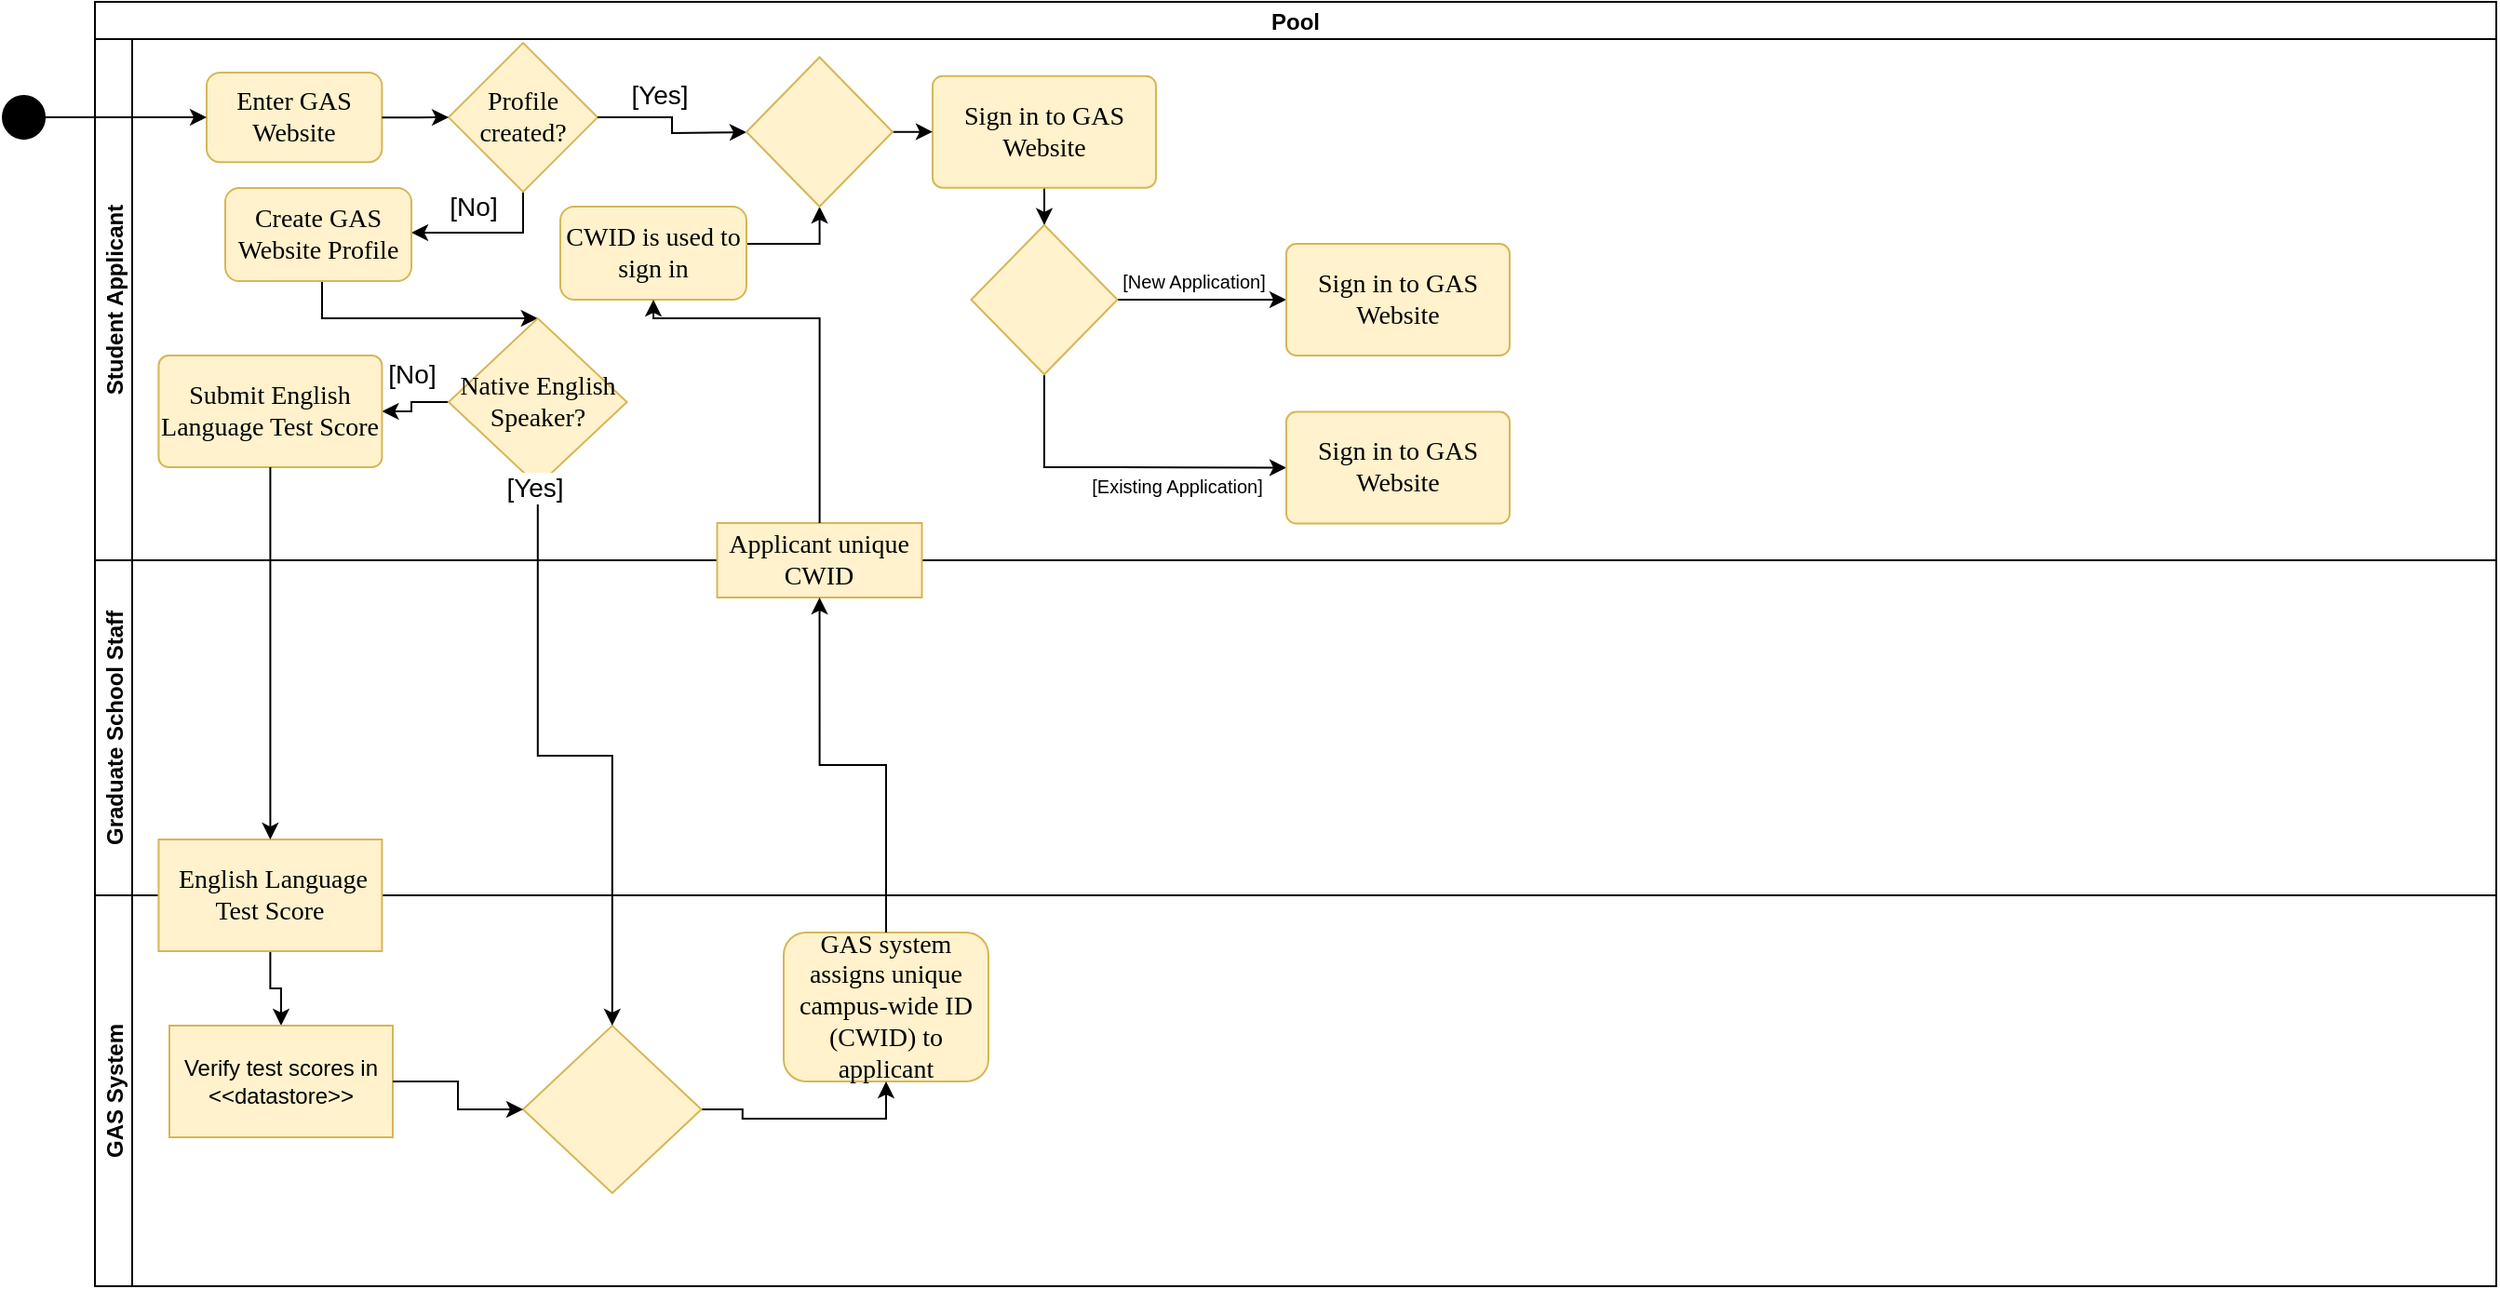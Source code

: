 <mxfile version="20.3.1" type="device"><diagram id="jtwWvTn-2fWza8XmGK2R" name="Page-1"><mxGraphModel dx="2062" dy="1126" grid="1" gridSize="10" guides="1" tooltips="1" connect="1" arrows="1" fold="1" page="1" pageScale="1" pageWidth="850" pageHeight="1100" math="0" shadow="0"><root><mxCell id="0"/><mxCell id="1" parent="0"/><mxCell id="TeVLuqyhB7A-pgvZ29nH-1" value="Pool" style="swimlane;childLayout=stackLayout;resizeParent=1;resizeParentMax=0;horizontal=1;startSize=20;horizontalStack=0;" vertex="1" parent="1"><mxGeometry x="170" y="120" width="1290" height="690" as="geometry"/></mxCell><mxCell id="TeVLuqyhB7A-pgvZ29nH-2" value="Student Applicant" style="swimlane;startSize=20;horizontal=0;" vertex="1" parent="TeVLuqyhB7A-pgvZ29nH-1"><mxGeometry y="20" width="1290" height="280" as="geometry"/></mxCell><mxCell id="TeVLuqyhB7A-pgvZ29nH-8" value="Enter GAS Website" style="rounded=1;whiteSpace=wrap;html=1;fontSize=14;fillColor=#fff2cc;strokeColor=#d6b656;fontFamily=Times New Roman;" vertex="1" parent="TeVLuqyhB7A-pgvZ29nH-2"><mxGeometry x="60" y="17.958" width="94.206" height="48.169" as="geometry"/></mxCell><mxCell id="TeVLuqyhB7A-pgvZ29nH-14" value="[No]" style="edgeStyle=orthogonalEdgeStyle;rounded=0;orthogonalLoop=1;jettySize=auto;html=1;fontSize=14;" edge="1" parent="TeVLuqyhB7A-pgvZ29nH-2" source="TeVLuqyhB7A-pgvZ29nH-10" target="TeVLuqyhB7A-pgvZ29nH-13"><mxGeometry x="0.184" y="-14" relative="1" as="geometry"><Array as="points"><mxPoint x="230" y="104"/></Array><mxPoint as="offset"/></mxGeometry></mxCell><mxCell id="TeVLuqyhB7A-pgvZ29nH-10" value="Profile created?" style="rhombus;whiteSpace=wrap;html=1;fontSize=14;fontFamily=Times New Roman;fillColor=#fff2cc;strokeColor=#d6b656;rounded=1;arcSize=0;" vertex="1" parent="TeVLuqyhB7A-pgvZ29nH-2"><mxGeometry x="189.998" y="2.043" width="80" height="80" as="geometry"/></mxCell><mxCell id="TeVLuqyhB7A-pgvZ29nH-11" value="" style="edgeStyle=orthogonalEdgeStyle;rounded=0;orthogonalLoop=1;jettySize=auto;html=1;fontSize=14;" edge="1" parent="TeVLuqyhB7A-pgvZ29nH-2" source="TeVLuqyhB7A-pgvZ29nH-8" target="TeVLuqyhB7A-pgvZ29nH-10"><mxGeometry relative="1" as="geometry"/></mxCell><mxCell id="TeVLuqyhB7A-pgvZ29nH-34" style="edgeStyle=orthogonalEdgeStyle;rounded=0;orthogonalLoop=1;jettySize=auto;html=1;entryX=0.5;entryY=0;entryDx=0;entryDy=0;fontSize=14;" edge="1" parent="TeVLuqyhB7A-pgvZ29nH-2" source="TeVLuqyhB7A-pgvZ29nH-13" target="TeVLuqyhB7A-pgvZ29nH-31"><mxGeometry relative="1" as="geometry"><Array as="points"><mxPoint x="122" y="150"/></Array></mxGeometry></mxCell><mxCell id="TeVLuqyhB7A-pgvZ29nH-13" value="Create GAS Website Profile" style="rounded=1;whiteSpace=wrap;html=1;fontSize=14;fillColor=#fff2cc;strokeColor=#d6b656;fontFamily=Times New Roman;" vertex="1" parent="TeVLuqyhB7A-pgvZ29nH-2"><mxGeometry x="70" y="80" width="100" height="50" as="geometry"/></mxCell><mxCell id="TeVLuqyhB7A-pgvZ29nH-47" style="edgeStyle=orthogonalEdgeStyle;rounded=0;orthogonalLoop=1;jettySize=auto;html=1;entryX=0.5;entryY=0;entryDx=0;entryDy=0;fontSize=14;" edge="1" parent="TeVLuqyhB7A-pgvZ29nH-2" source="TeVLuqyhB7A-pgvZ29nH-15" target="TeVLuqyhB7A-pgvZ29nH-45"><mxGeometry relative="1" as="geometry"/></mxCell><mxCell id="TeVLuqyhB7A-pgvZ29nH-15" value="Sign in to GAS Website" style="whiteSpace=wrap;html=1;fontSize=14;fontFamily=Times New Roman;fillColor=#fff2cc;strokeColor=#d6b656;rounded=1;arcSize=9;" vertex="1" parent="TeVLuqyhB7A-pgvZ29nH-2"><mxGeometry x="449.998" y="19.863" width="120" height="60" as="geometry"/></mxCell><mxCell id="TeVLuqyhB7A-pgvZ29nH-16" value="" style="edgeStyle=orthogonalEdgeStyle;rounded=0;orthogonalLoop=1;jettySize=auto;html=1;fontSize=14;" edge="1" parent="TeVLuqyhB7A-pgvZ29nH-2" source="TeVLuqyhB7A-pgvZ29nH-10"><mxGeometry relative="1" as="geometry"><mxPoint x="350" y="50" as="targetPoint"/></mxGeometry></mxCell><mxCell id="TeVLuqyhB7A-pgvZ29nH-17" value="[Yes]" style="edgeLabel;html=1;align=center;verticalAlign=middle;resizable=0;points=[];fontSize=14;" vertex="1" connectable="0" parent="TeVLuqyhB7A-pgvZ29nH-16"><mxGeometry x="-0.26" y="1" relative="1" as="geometry"><mxPoint y="-11" as="offset"/></mxGeometry></mxCell><mxCell id="TeVLuqyhB7A-pgvZ29nH-27" style="edgeStyle=orthogonalEdgeStyle;rounded=0;orthogonalLoop=1;jettySize=auto;html=1;entryX=0.5;entryY=1;entryDx=0;entryDy=0;fontSize=14;" edge="1" parent="TeVLuqyhB7A-pgvZ29nH-2" source="TeVLuqyhB7A-pgvZ29nH-23" target="TeVLuqyhB7A-pgvZ29nH-26"><mxGeometry relative="1" as="geometry"><Array as="points"><mxPoint x="389" y="110"/></Array></mxGeometry></mxCell><mxCell id="TeVLuqyhB7A-pgvZ29nH-23" value="CWID is used to sign in" style="rounded=1;whiteSpace=wrap;html=1;fontSize=14;fillColor=#fff2cc;strokeColor=#d6b656;fontFamily=Times New Roman;" vertex="1" parent="TeVLuqyhB7A-pgvZ29nH-2"><mxGeometry x="250" y="90" width="100" height="50" as="geometry"/></mxCell><mxCell id="TeVLuqyhB7A-pgvZ29nH-28" style="edgeStyle=orthogonalEdgeStyle;rounded=0;orthogonalLoop=1;jettySize=auto;html=1;entryX=0;entryY=0.5;entryDx=0;entryDy=0;fontSize=14;" edge="1" parent="TeVLuqyhB7A-pgvZ29nH-2" source="TeVLuqyhB7A-pgvZ29nH-26" target="TeVLuqyhB7A-pgvZ29nH-15"><mxGeometry relative="1" as="geometry"/></mxCell><mxCell id="TeVLuqyhB7A-pgvZ29nH-26" value="" style="rhombus;whiteSpace=wrap;html=1;fontSize=14;fontFamily=Times New Roman;fillColor=#fff2cc;strokeColor=#d6b656;" vertex="1" parent="TeVLuqyhB7A-pgvZ29nH-2"><mxGeometry x="350.005" y="9.72" width="78.505" height="80.282" as="geometry"/></mxCell><mxCell id="TeVLuqyhB7A-pgvZ29nH-36" value="[No]" style="edgeStyle=orthogonalEdgeStyle;rounded=0;orthogonalLoop=1;jettySize=auto;html=1;fontSize=14;" edge="1" parent="TeVLuqyhB7A-pgvZ29nH-2" source="TeVLuqyhB7A-pgvZ29nH-31" target="TeVLuqyhB7A-pgvZ29nH-35"><mxGeometry x="-0.019" y="15" relative="1" as="geometry"><mxPoint x="-15" y="-15" as="offset"/></mxGeometry></mxCell><mxCell id="TeVLuqyhB7A-pgvZ29nH-31" value="&lt;font style=&quot;font-size: 14px;&quot;&gt;Native English Speaker?&lt;/font&gt;" style="rhombus;whiteSpace=wrap;html=1;fontSize=14;fontFamily=Times New Roman;fillColor=#fff2cc;strokeColor=#d6b656;rounded=1;arcSize=0;" vertex="1" parent="TeVLuqyhB7A-pgvZ29nH-2"><mxGeometry x="190" y="150" width="95.79" height="90" as="geometry"/></mxCell><mxCell id="TeVLuqyhB7A-pgvZ29nH-35" value="Submit English Language Test Score" style="whiteSpace=wrap;html=1;fontSize=14;fontFamily=Times New Roman;fillColor=#fff2cc;strokeColor=#d6b656;rounded=1;arcSize=9;" vertex="1" parent="TeVLuqyhB7A-pgvZ29nH-2"><mxGeometry x="34.208" y="170.003" width="120" height="60" as="geometry"/></mxCell><mxCell id="TeVLuqyhB7A-pgvZ29nH-50" style="edgeStyle=orthogonalEdgeStyle;rounded=0;orthogonalLoop=1;jettySize=auto;html=1;entryX=0;entryY=0.5;entryDx=0;entryDy=0;fontSize=14;" edge="1" parent="TeVLuqyhB7A-pgvZ29nH-2" source="TeVLuqyhB7A-pgvZ29nH-45" target="TeVLuqyhB7A-pgvZ29nH-48"><mxGeometry relative="1" as="geometry"><Array as="points"><mxPoint x="510" y="230"/><mxPoint x="550" y="230"/></Array></mxGeometry></mxCell><mxCell id="TeVLuqyhB7A-pgvZ29nH-52" value="[Existing Application]" style="edgeLabel;html=1;align=center;verticalAlign=middle;resizable=0;points=[];fontSize=10;" vertex="1" connectable="0" parent="TeVLuqyhB7A-pgvZ29nH-50"><mxGeometry x="-0.06" y="2" relative="1" as="geometry"><mxPoint x="36" y="12" as="offset"/></mxGeometry></mxCell><mxCell id="TeVLuqyhB7A-pgvZ29nH-51" style="edgeStyle=orthogonalEdgeStyle;rounded=0;orthogonalLoop=1;jettySize=auto;html=1;entryX=0;entryY=0.5;entryDx=0;entryDy=0;fontSize=14;" edge="1" parent="TeVLuqyhB7A-pgvZ29nH-2" source="TeVLuqyhB7A-pgvZ29nH-45" target="TeVLuqyhB7A-pgvZ29nH-49"><mxGeometry relative="1" as="geometry"/></mxCell><mxCell id="TeVLuqyhB7A-pgvZ29nH-53" value="[New Application]" style="edgeLabel;html=1;align=center;verticalAlign=middle;resizable=0;points=[];fontSize=10;" vertex="1" connectable="0" parent="TeVLuqyhB7A-pgvZ29nH-51"><mxGeometry x="-0.316" relative="1" as="geometry"><mxPoint x="10" y="-10" as="offset"/></mxGeometry></mxCell><mxCell id="TeVLuqyhB7A-pgvZ29nH-45" value="" style="rhombus;whiteSpace=wrap;html=1;fontSize=14;fontFamily=Times New Roman;fillColor=#fff2cc;strokeColor=#d6b656;" vertex="1" parent="TeVLuqyhB7A-pgvZ29nH-2"><mxGeometry x="470.745" y="99.86" width="78.505" height="80.282" as="geometry"/></mxCell><mxCell id="TeVLuqyhB7A-pgvZ29nH-48" value="Sign in to GAS Website" style="whiteSpace=wrap;html=1;fontSize=14;fontFamily=Times New Roman;fillColor=#fff2cc;strokeColor=#d6b656;rounded=1;arcSize=9;" vertex="1" parent="TeVLuqyhB7A-pgvZ29nH-2"><mxGeometry x="639.998" y="200.283" width="120" height="60" as="geometry"/></mxCell><mxCell id="TeVLuqyhB7A-pgvZ29nH-49" value="Sign in to GAS Website" style="whiteSpace=wrap;html=1;fontSize=14;fontFamily=Times New Roman;fillColor=#fff2cc;strokeColor=#d6b656;rounded=1;arcSize=9;" vertex="1" parent="TeVLuqyhB7A-pgvZ29nH-2"><mxGeometry x="639.998" y="110.003" width="120" height="60" as="geometry"/></mxCell><mxCell id="TeVLuqyhB7A-pgvZ29nH-3" value="Graduate School Staff" style="swimlane;startSize=20;horizontal=0;" vertex="1" parent="TeVLuqyhB7A-pgvZ29nH-1"><mxGeometry y="300" width="1290" height="180" as="geometry"/></mxCell><mxCell id="TeVLuqyhB7A-pgvZ29nH-22" value="Applicant unique CWID" style="whiteSpace=wrap;html=1;fontSize=14;fontFamily=Times New Roman;fillColor=#fff2cc;strokeColor=#d6b656;rounded=1;arcSize=0;" vertex="1" parent="TeVLuqyhB7A-pgvZ29nH-3"><mxGeometry x="334.26" y="-20" width="110" height="40" as="geometry"/></mxCell><mxCell id="TeVLuqyhB7A-pgvZ29nH-4" value="GAS System" style="swimlane;startSize=20;horizontal=0;" vertex="1" parent="TeVLuqyhB7A-pgvZ29nH-1"><mxGeometry y="480" width="1290" height="210" as="geometry"/></mxCell><mxCell id="TeVLuqyhB7A-pgvZ29nH-19" value="GAS system assigns unique campus-wide ID (CWID) to applicant" style="rounded=1;whiteSpace=wrap;html=1;fontSize=14;fillColor=#fff2cc;strokeColor=#d6b656;fontFamily=Times New Roman;" vertex="1" parent="TeVLuqyhB7A-pgvZ29nH-4"><mxGeometry x="370" y="20" width="110" height="80" as="geometry"/></mxCell><mxCell id="TeVLuqyhB7A-pgvZ29nH-40" style="edgeStyle=orthogonalEdgeStyle;rounded=0;orthogonalLoop=1;jettySize=auto;html=1;fontSize=14;" edge="1" parent="TeVLuqyhB7A-pgvZ29nH-4" source="TeVLuqyhB7A-pgvZ29nH-37" target="TeVLuqyhB7A-pgvZ29nH-39"><mxGeometry relative="1" as="geometry"/></mxCell><mxCell id="TeVLuqyhB7A-pgvZ29nH-37" value="&amp;nbsp;English Language Test Score" style="whiteSpace=wrap;html=1;fontSize=14;fontFamily=Times New Roman;fillColor=#fff2cc;strokeColor=#d6b656;rounded=1;arcSize=0;" vertex="1" parent="TeVLuqyhB7A-pgvZ29nH-4"><mxGeometry x="34.208" y="-29.997" width="120" height="60" as="geometry"/></mxCell><mxCell id="TeVLuqyhB7A-pgvZ29nH-39" value="Verify test scores in &amp;lt;&amp;lt;datastore&amp;gt;&amp;gt;" style="whiteSpace=wrap;html=1;fillColor=#fff2cc;strokeColor=#d6b656;rounded=1;arcSize=0;" vertex="1" parent="TeVLuqyhB7A-pgvZ29nH-4"><mxGeometry x="40" y="70" width="120" height="60" as="geometry"/></mxCell><mxCell id="TeVLuqyhB7A-pgvZ29nH-43" style="edgeStyle=orthogonalEdgeStyle;rounded=0;orthogonalLoop=1;jettySize=auto;html=1;entryX=0.5;entryY=1;entryDx=0;entryDy=0;fontSize=14;" edge="1" parent="TeVLuqyhB7A-pgvZ29nH-4" source="TeVLuqyhB7A-pgvZ29nH-42" target="TeVLuqyhB7A-pgvZ29nH-19"><mxGeometry relative="1" as="geometry"/></mxCell><mxCell id="TeVLuqyhB7A-pgvZ29nH-42" value="" style="rhombus;whiteSpace=wrap;html=1;fontSize=14;fontFamily=Times New Roman;fillColor=#fff2cc;strokeColor=#d6b656;rounded=1;arcSize=0;" vertex="1" parent="TeVLuqyhB7A-pgvZ29nH-4"><mxGeometry x="230" y="70" width="95.79" height="90" as="geometry"/></mxCell><mxCell id="TeVLuqyhB7A-pgvZ29nH-41" style="edgeStyle=orthogonalEdgeStyle;rounded=0;orthogonalLoop=1;jettySize=auto;html=1;fontSize=14;entryX=0;entryY=0.5;entryDx=0;entryDy=0;" edge="1" parent="TeVLuqyhB7A-pgvZ29nH-4" source="TeVLuqyhB7A-pgvZ29nH-39" target="TeVLuqyhB7A-pgvZ29nH-42"><mxGeometry relative="1" as="geometry"><mxPoint x="230" y="100" as="targetPoint"/></mxGeometry></mxCell><mxCell id="TeVLuqyhB7A-pgvZ29nH-20" style="edgeStyle=orthogonalEdgeStyle;rounded=0;orthogonalLoop=1;jettySize=auto;html=1;entryX=0.5;entryY=1;entryDx=0;entryDy=0;fontSize=14;" edge="1" parent="TeVLuqyhB7A-pgvZ29nH-1" source="TeVLuqyhB7A-pgvZ29nH-19" target="TeVLuqyhB7A-pgvZ29nH-22"><mxGeometry relative="1" as="geometry"><mxPoint x="260" y="220" as="targetPoint"/></mxGeometry></mxCell><mxCell id="TeVLuqyhB7A-pgvZ29nH-30" style="edgeStyle=orthogonalEdgeStyle;rounded=0;orthogonalLoop=1;jettySize=auto;html=1;entryX=0.5;entryY=1;entryDx=0;entryDy=0;fontSize=14;" edge="1" parent="TeVLuqyhB7A-pgvZ29nH-1" source="TeVLuqyhB7A-pgvZ29nH-22" target="TeVLuqyhB7A-pgvZ29nH-23"><mxGeometry relative="1" as="geometry"><Array as="points"><mxPoint x="389" y="170"/><mxPoint x="300" y="170"/></Array></mxGeometry></mxCell><mxCell id="TeVLuqyhB7A-pgvZ29nH-32" style="edgeStyle=orthogonalEdgeStyle;rounded=0;orthogonalLoop=1;jettySize=auto;html=1;fontSize=14;entryX=0.5;entryY=0;entryDx=0;entryDy=0;" edge="1" parent="TeVLuqyhB7A-pgvZ29nH-1" source="TeVLuqyhB7A-pgvZ29nH-31" target="TeVLuqyhB7A-pgvZ29nH-42"><mxGeometry relative="1" as="geometry"><mxPoint x="270" y="550" as="targetPoint"/></mxGeometry></mxCell><mxCell id="TeVLuqyhB7A-pgvZ29nH-33" value="[Yes]" style="edgeLabel;html=1;align=center;verticalAlign=middle;resizable=0;points=[];fontSize=14;" vertex="1" connectable="0" parent="TeVLuqyhB7A-pgvZ29nH-32"><mxGeometry x="-0.891" y="-2" relative="1" as="geometry"><mxPoint y="-17" as="offset"/></mxGeometry></mxCell><mxCell id="TeVLuqyhB7A-pgvZ29nH-38" style="edgeStyle=orthogonalEdgeStyle;rounded=0;orthogonalLoop=1;jettySize=auto;html=1;entryX=0.5;entryY=0;entryDx=0;entryDy=0;fontSize=14;" edge="1" parent="TeVLuqyhB7A-pgvZ29nH-1" source="TeVLuqyhB7A-pgvZ29nH-35" target="TeVLuqyhB7A-pgvZ29nH-37"><mxGeometry relative="1" as="geometry"/></mxCell><mxCell id="TeVLuqyhB7A-pgvZ29nH-9" style="edgeStyle=orthogonalEdgeStyle;rounded=0;orthogonalLoop=1;jettySize=auto;html=1;entryX=0;entryY=0.5;entryDx=0;entryDy=0;fontSize=14;" edge="1" parent="1" source="TeVLuqyhB7A-pgvZ29nH-6" target="TeVLuqyhB7A-pgvZ29nH-8"><mxGeometry relative="1" as="geometry"/></mxCell><mxCell id="TeVLuqyhB7A-pgvZ29nH-6" value="" style="ellipse;fillColor=#000000;strokeColor=none;fontFamily=Times New Roman;fontSize=14;" vertex="1" parent="1"><mxGeometry x="119.997" y="170.003" width="23.551" height="24.085" as="geometry"/></mxCell></root></mxGraphModel></diagram></mxfile>